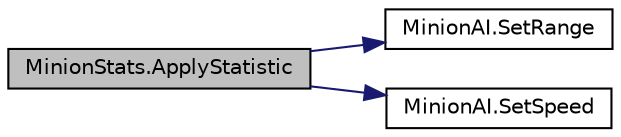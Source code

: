 digraph "MinionStats.ApplyStatistic"
{
 // INTERACTIVE_SVG=YES
 // LATEX_PDF_SIZE
  edge [fontname="Helvetica",fontsize="10",labelfontname="Helvetica",labelfontsize="10"];
  node [fontname="Helvetica",fontsize="10",shape=record];
  rankdir="LR";
  Node1 [label="MinionStats.ApplyStatistic",height=0.2,width=0.4,color="black", fillcolor="grey75", style="filled", fontcolor="black",tooltip=" "];
  Node1 -> Node2 [color="midnightblue",fontsize="10",style="solid",fontname="Helvetica"];
  Node2 [label="MinionAI.SetRange",height=0.2,width=0.4,color="black", fillcolor="white", style="filled",URL="$class_minion_a_i.html#ac52b368d1ec72545ac0c0a4708c1c155",tooltip=" "];
  Node1 -> Node3 [color="midnightblue",fontsize="10",style="solid",fontname="Helvetica"];
  Node3 [label="MinionAI.SetSpeed",height=0.2,width=0.4,color="black", fillcolor="white", style="filled",URL="$class_minion_a_i.html#a84c1cea7268781a3cafec4135d94df5c",tooltip=" "];
}
